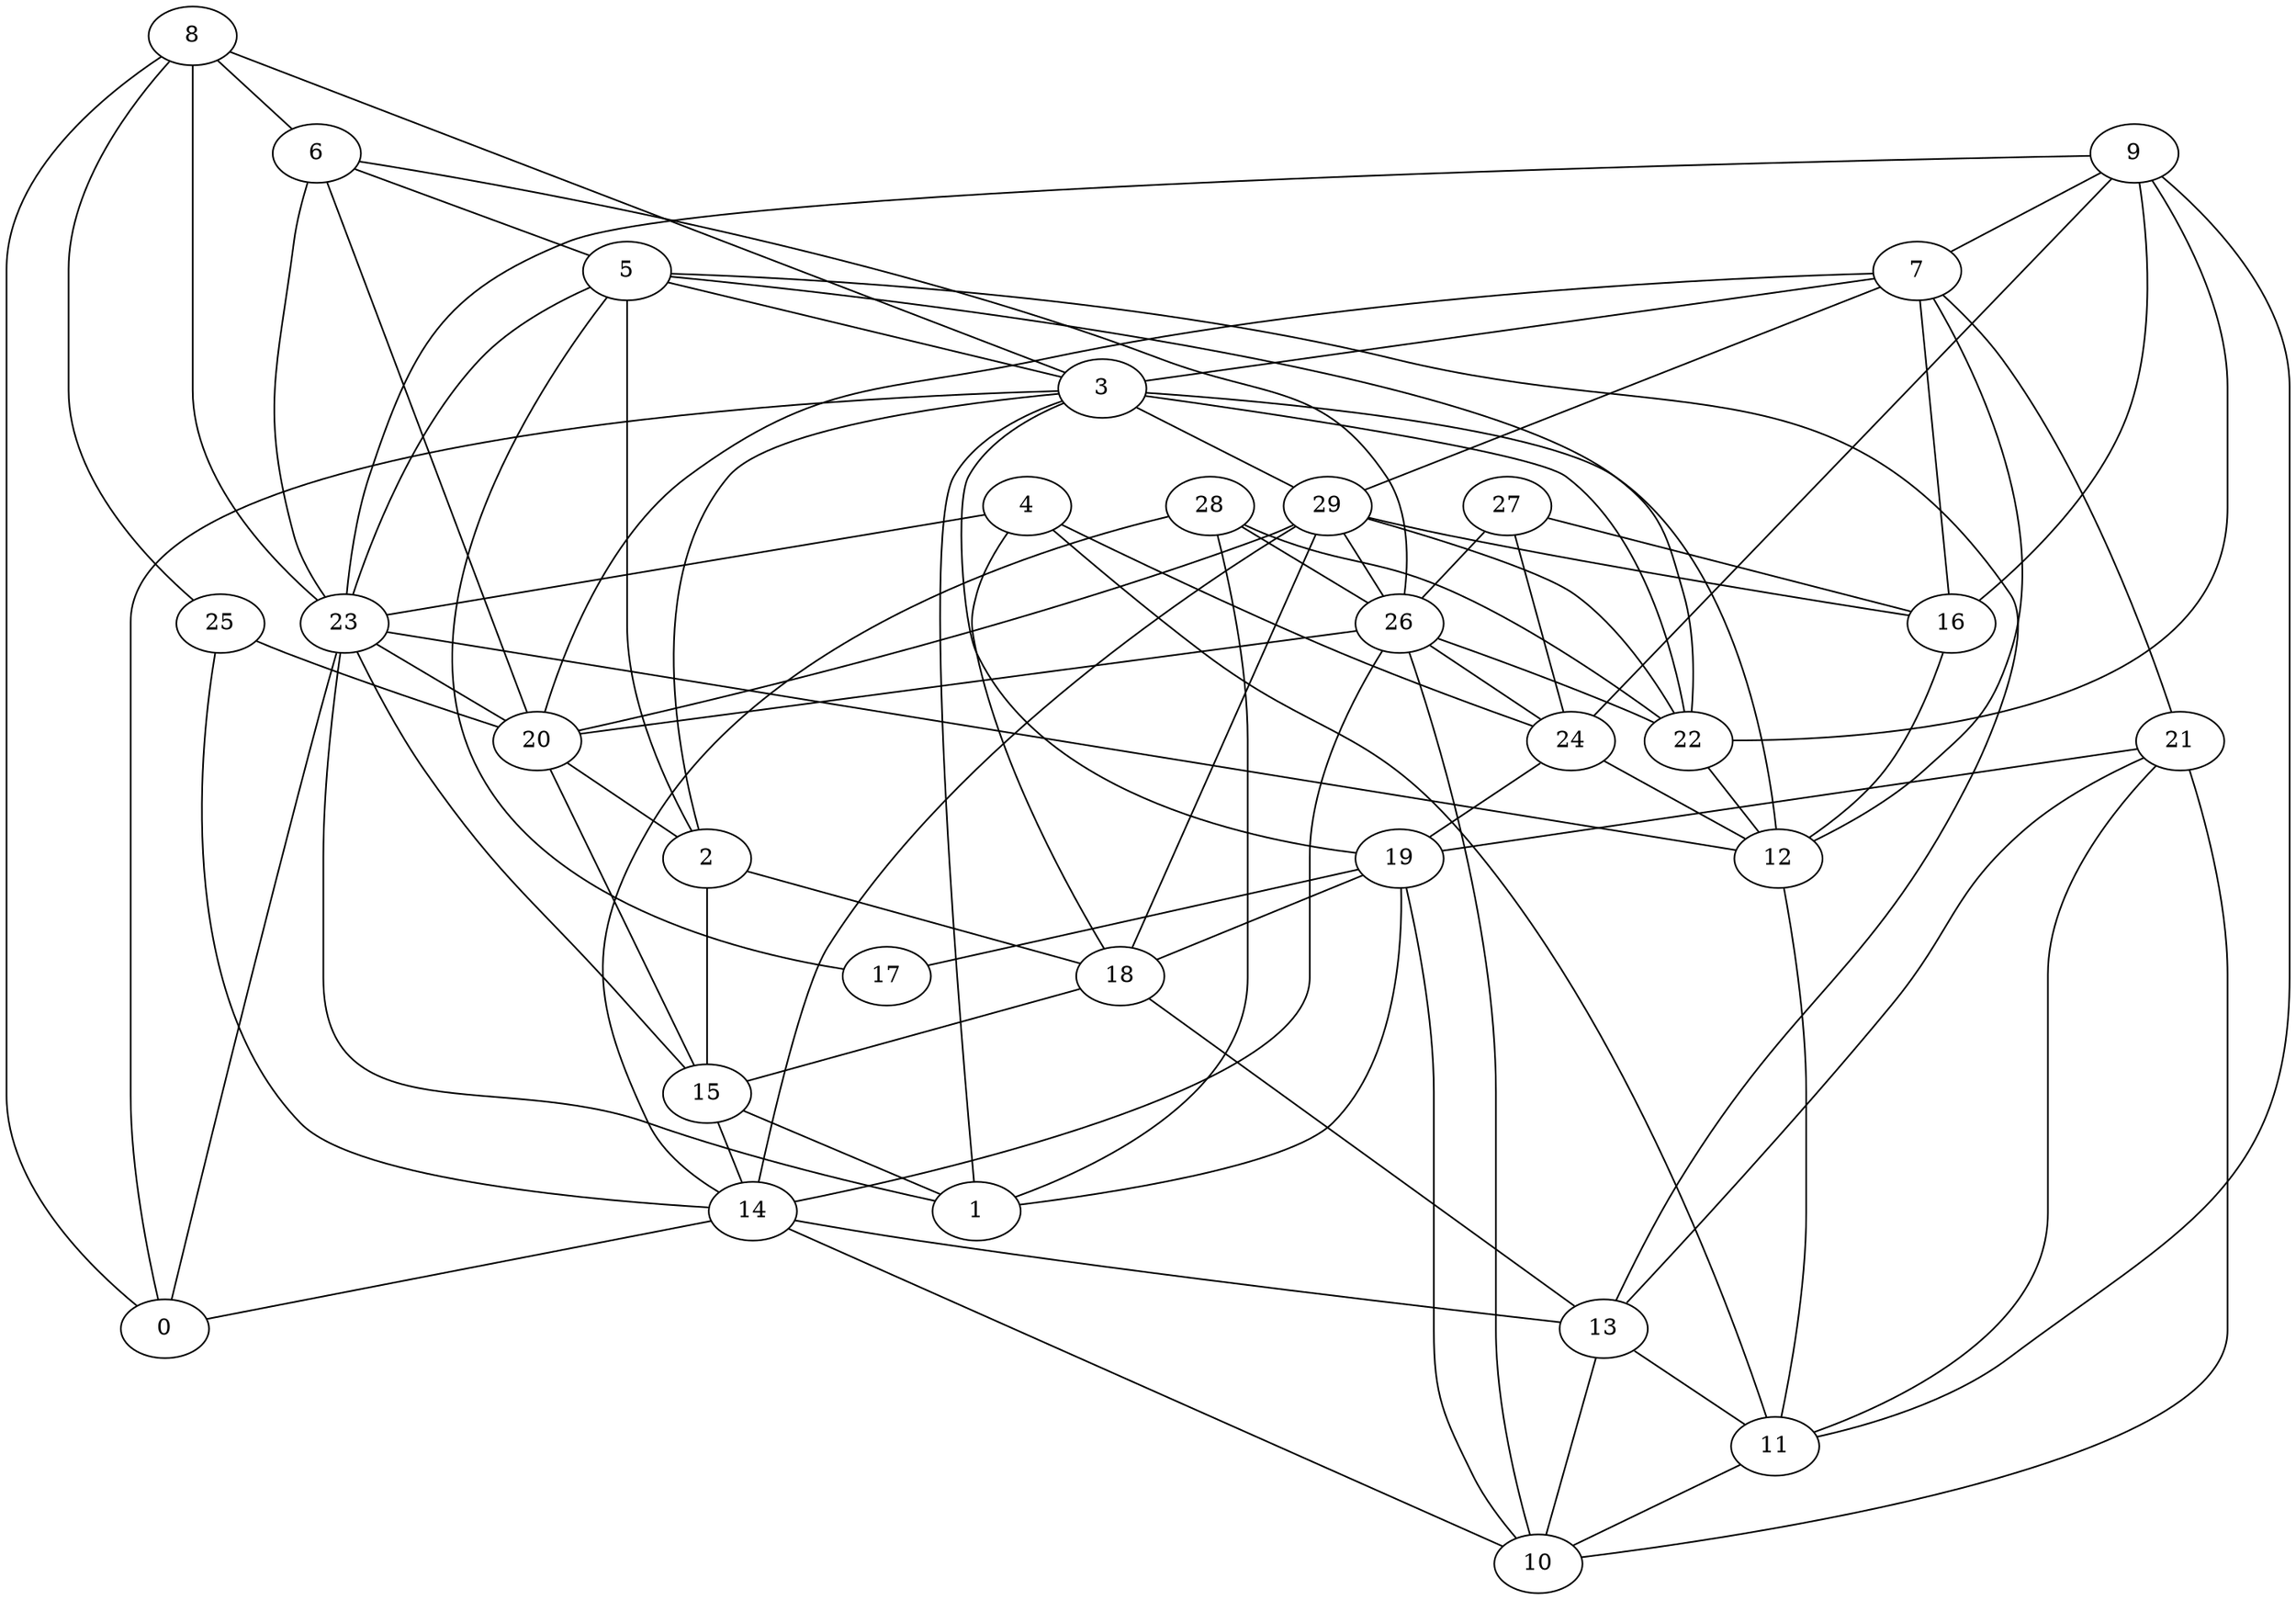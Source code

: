 digraph GG_graph {

subgraph G_graph {
edge [color = black]
"13" -> "11" [dir = none]
"19" -> "10" [dir = none]
"19" -> "17" [dir = none]
"19" -> "1" [dir = none]
"19" -> "18" [dir = none]
"6" -> "20" [dir = none]
"6" -> "26" [dir = none]
"3" -> "1" [dir = none]
"3" -> "29" [dir = none]
"3" -> "0" [dir = none]
"3" -> "19" [dir = none]
"3" -> "2" [dir = none]
"16" -> "12" [dir = none]
"18" -> "13" [dir = none]
"4" -> "23" [dir = none]
"4" -> "24" [dir = none]
"4" -> "11" [dir = none]
"26" -> "22" [dir = none]
"26" -> "14" [dir = none]
"26" -> "10" [dir = none]
"26" -> "24" [dir = none]
"14" -> "13" [dir = none]
"14" -> "0" [dir = none]
"28" -> "14" [dir = none]
"28" -> "26" [dir = none]
"22" -> "12" [dir = none]
"9" -> "16" [dir = none]
"9" -> "23" [dir = none]
"9" -> "22" [dir = none]
"8" -> "25" [dir = none]
"8" -> "3" [dir = none]
"8" -> "0" [dir = none]
"27" -> "16" [dir = none]
"27" -> "26" [dir = none]
"7" -> "21" [dir = none]
"7" -> "16" [dir = none]
"7" -> "3" [dir = none]
"24" -> "19" [dir = none]
"29" -> "16" [dir = none]
"29" -> "18" [dir = none]
"29" -> "14" [dir = none]
"29" -> "22" [dir = none]
"15" -> "1" [dir = none]
"15" -> "14" [dir = none]
"25" -> "14" [dir = none]
"2" -> "18" [dir = none]
"23" -> "15" [dir = none]
"23" -> "0" [dir = none]
"23" -> "12" [dir = none]
"23" -> "1" [dir = none]
"21" -> "11" [dir = none]
"20" -> "2" [dir = none]
"20" -> "15" [dir = none]
"5" -> "3" [dir = none]
"5" -> "22" [dir = none]
"5" -> "23" [dir = none]
"5" -> "13" [dir = none]
"5" -> "17" [dir = none]
"23" -> "20" [dir = none]
"29" -> "26" [dir = none]
"6" -> "23" [dir = none]
"29" -> "20" [dir = none]
"18" -> "15" [dir = none]
"7" -> "29" [dir = none]
"9" -> "11" [dir = none]
"26" -> "20" [dir = none]
"25" -> "20" [dir = none]
"6" -> "5" [dir = none]
"7" -> "20" [dir = none]
"24" -> "12" [dir = none]
"9" -> "24" [dir = none]
"21" -> "10" [dir = none]
"8" -> "6" [dir = none]
"4" -> "18" [dir = none]
"21" -> "13" [dir = none]
"13" -> "10" [dir = none]
"8" -> "23" [dir = none]
"11" -> "10" [dir = none]
"3" -> "22" [dir = none]
"9" -> "7" [dir = none]
"12" -> "11" [dir = none]
"3" -> "12" [dir = none]
"28" -> "1" [dir = none]
"5" -> "2" [dir = none]
"21" -> "19" [dir = none]
"7" -> "12" [dir = none]
"2" -> "15" [dir = none]
"28" -> "22" [dir = none]
"27" -> "24" [dir = none]
"14" -> "10" [dir = none]
}

}
